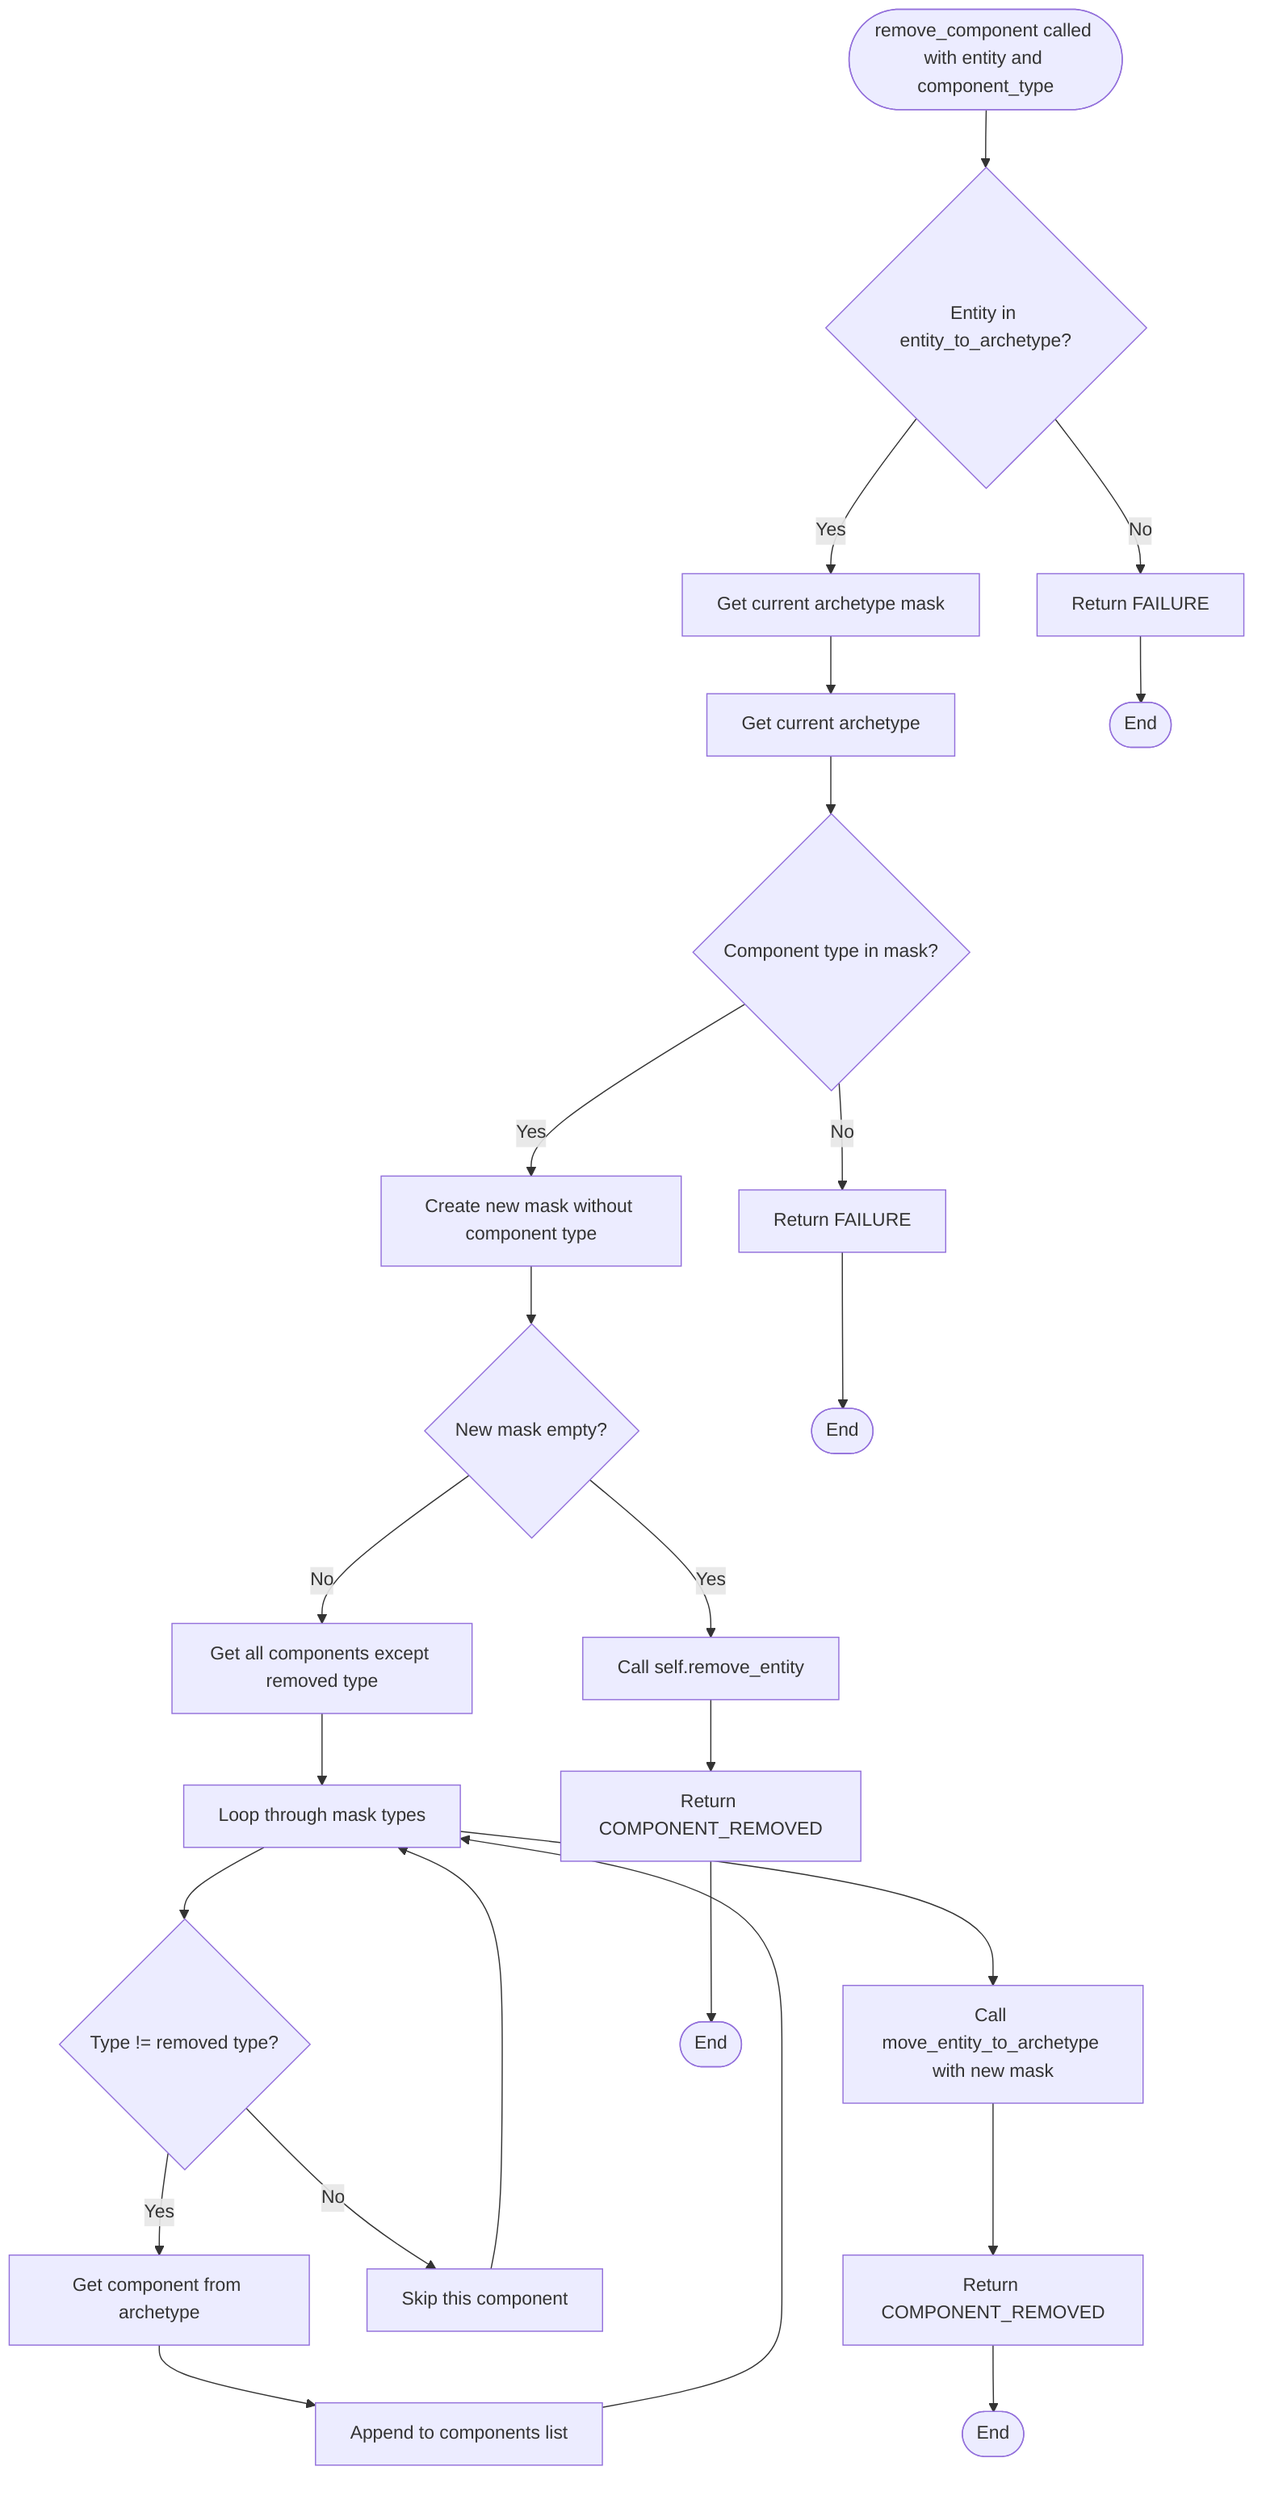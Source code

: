 flowchart TD
    Start([remove_component called with entity and component_type]) --> CheckEntity{Entity in entity_to_archetype?}
    
    CheckEntity -->|No| ReturnFailure1[Return FAILURE]
    CheckEntity -->|Yes| GetMask[Get current archetype mask]
    
    GetMask --> GetArchetype[Get current archetype]
    GetArchetype --> CheckHasComponent{Component type in mask?}
    
    CheckHasComponent -->|No| ReturnFailure2[Return FAILURE]
    CheckHasComponent -->|Yes| CreateNewMask[Create new mask without component type]
    
    CreateNewMask --> CheckMaskEmpty{New mask empty?}
    
    CheckMaskEmpty -->|No| GetRemainingComponents[Get all components except removed type]
    CheckMaskEmpty -->|Yes| RemoveEntity[Call self.remove_entity]
    
    GetRemainingComponents --> LoopComponents[Loop through mask types]
    LoopComponents --> CheckNotRemoved{Type != removed type?}
    
    CheckNotRemoved -->|Yes| GetComponent[Get component from archetype]
    CheckNotRemoved -->|No| SkipComponent[Skip this component]
    
    GetComponent --> AppendToList[Append to components list]
    AppendToList --> LoopComponents
    SkipComponent --> LoopComponents
    
    LoopComponents --> MoveEntity[Call move_entity_to_archetype with new mask]
    MoveEntity --> ReturnRemoved1[Return COMPONENT_REMOVED]
    
    RemoveEntity --> ReturnRemoved2[Return COMPONENT_REMOVED]
    
    ReturnFailure1 --> End1([End])
    ReturnFailure2 --> End2([End])
    ReturnRemoved1 --> End3([End])
    ReturnRemoved2 --> End4([End])